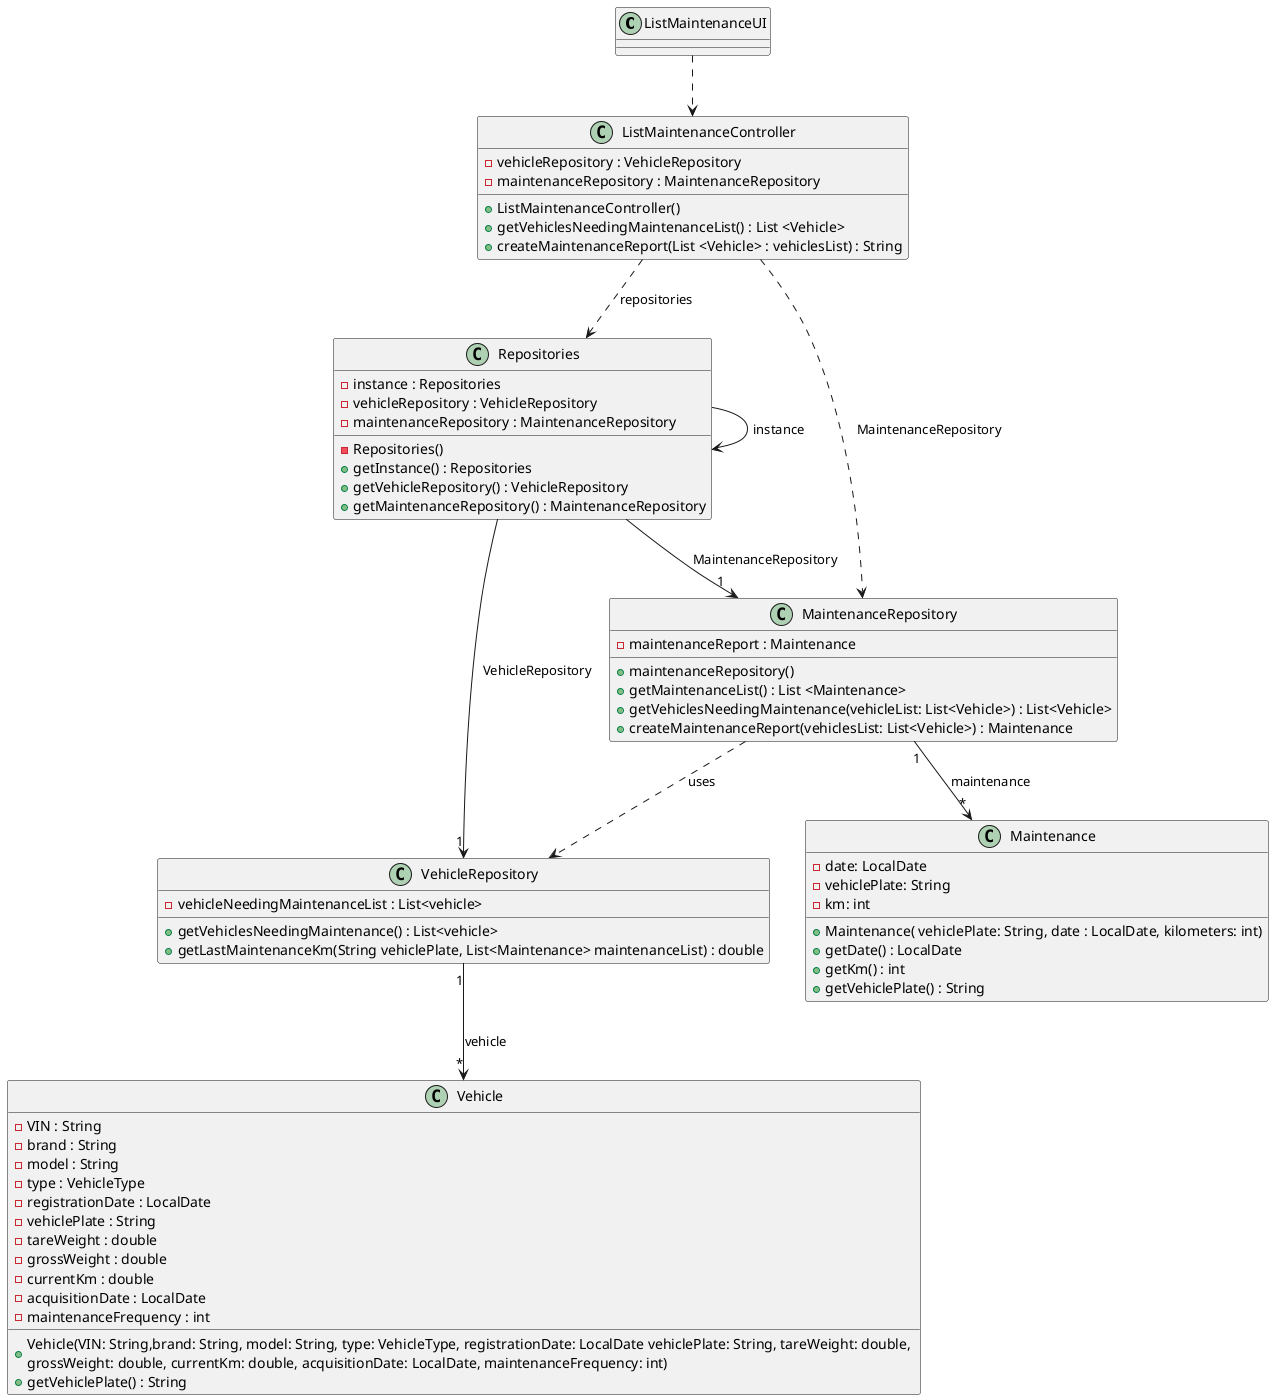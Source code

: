 @startuml
skinparam packageStyle rectangle
skinparam shadowing false
skinparam line type polyline

class ListMaintenanceUI{
}

class ListMaintenanceController {
    - vehicleRepository : VehicleRepository
    - maintenanceRepository : MaintenanceRepository

    + ListMaintenanceController()
    + getVehiclesNeedingMaintenanceList() : List <Vehicle>
    + createMaintenanceReport(List <Vehicle> : vehiclesList) : String
}

class Repositories {
        - instance : Repositories
        - vehicleRepository : VehicleRepository
        - maintenanceRepository : MaintenanceRepository

        - Repositories()
        + getInstance() : Repositories
        + getVehicleRepository() : VehicleRepository
        + getMaintenanceRepository() : MaintenanceRepository
}

class VehicleRepository {
    - vehicleNeedingMaintenanceList : List<vehicle>

    + getVehiclesNeedingMaintenance() : List<vehicle>
    + getLastMaintenanceKm(String vehiclePlate, List<Maintenance> maintenanceList) : double
}

class MaintenanceRepository {
    - maintenanceReport : Maintenance

    + maintenanceRepository()
    + getMaintenanceList() : List <Maintenance>
    + getVehiclesNeedingMaintenance(vehicleList: List<Vehicle>) : List<Vehicle>
    + createMaintenanceReport(vehiclesList: List<Vehicle>) : Maintenance
}

class Vehicle {
     - VIN : String
     - brand : String
     - model : String
     - type : VehicleType
     - registrationDate : LocalDate
     - vehiclePlate : String
     - tareWeight : double
     - grossWeight : double
     - currentKm : double
     - acquisitionDate : LocalDate
     - maintenanceFrequency : int

    + Vehicle(VIN: String,brand: String, model: String, type: VehicleType, registrationDate: LocalDate vehiclePlate: String, tareWeight: double, \ngrossWeight: double, currentKm: double, acquisitionDate: LocalDate, maintenanceFrequency: int)
    + getVehiclePlate() : String
}



class Maintenance {
    - date: LocalDate
    - vehiclePlate: String
    - km: int

    + Maintenance( vehiclePlate: String, date : LocalDate, kilometers: int)
    + getDate() : LocalDate
    + getKm() : int
    + getVehiclePlate() : String
}

ListMaintenanceUI ..> ListMaintenanceController

ListMaintenanceController ..> Repositories: repositories

Repositories --> Repositories: instance

ListMaintenanceController ..> MaintenanceRepository: MaintenanceRepository

Repositories --> "1"VehicleRepository: VehicleRepository

Repositories --> "1"MaintenanceRepository: MaintenanceRepository

VehicleRepository "1"--> "*"Vehicle: vehicle

MaintenanceRepository  ..>  VehicleRepository: uses

MaintenanceRepository "1"-->"*" Maintenance: maintenance

@enduml
